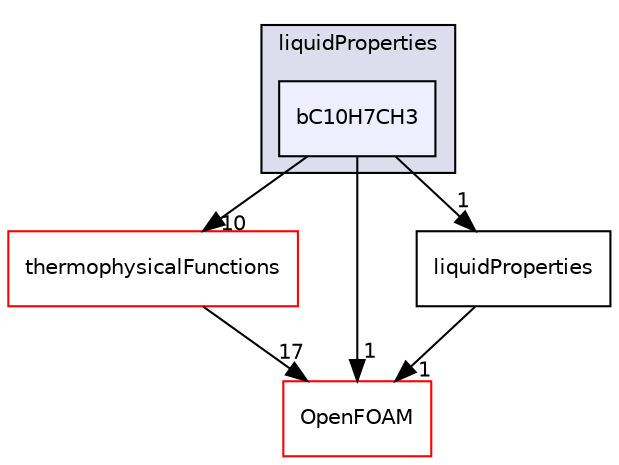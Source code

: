 digraph "src/thermophysicalModels/thermophysicalProperties/liquidProperties/bC10H7CH3" {
  bgcolor=transparent;
  compound=true
  node [ fontsize="10", fontname="Helvetica"];
  edge [ labelfontsize="10", labelfontname="Helvetica"];
  subgraph clusterdir_11d21976779a4654a263863a59c4e24a {
    graph [ bgcolor="#ddddee", pencolor="black", label="liquidProperties" fontname="Helvetica", fontsize="10", URL="dir_11d21976779a4654a263863a59c4e24a.html"]
  dir_06fd51f50d3ec224e4dc1105a0f85771 [shape=box, label="bC10H7CH3", style="filled", fillcolor="#eeeeff", pencolor="black", URL="dir_06fd51f50d3ec224e4dc1105a0f85771.html"];
  }
  dir_27325e2ddd74e88cbda26832a28f3aa6 [shape=box label="thermophysicalFunctions" color="red" URL="dir_27325e2ddd74e88cbda26832a28f3aa6.html"];
  dir_c5473ff19b20e6ec4dfe5c310b3778a8 [shape=box label="OpenFOAM" color="red" URL="dir_c5473ff19b20e6ec4dfe5c310b3778a8.html"];
  dir_fe7f8d8b1c2d5f5a435c66a0203ba76a [shape=box label="liquidProperties" URL="dir_fe7f8d8b1c2d5f5a435c66a0203ba76a.html"];
  dir_27325e2ddd74e88cbda26832a28f3aa6->dir_c5473ff19b20e6ec4dfe5c310b3778a8 [headlabel="17", labeldistance=1.5 headhref="dir_003924_002151.html"];
  dir_06fd51f50d3ec224e4dc1105a0f85771->dir_27325e2ddd74e88cbda26832a28f3aa6 [headlabel="10", labeldistance=1.5 headhref="dir_003888_003924.html"];
  dir_06fd51f50d3ec224e4dc1105a0f85771->dir_c5473ff19b20e6ec4dfe5c310b3778a8 [headlabel="1", labeldistance=1.5 headhref="dir_003888_002151.html"];
  dir_06fd51f50d3ec224e4dc1105a0f85771->dir_fe7f8d8b1c2d5f5a435c66a0203ba76a [headlabel="1", labeldistance=1.5 headhref="dir_003888_003914.html"];
  dir_fe7f8d8b1c2d5f5a435c66a0203ba76a->dir_c5473ff19b20e6ec4dfe5c310b3778a8 [headlabel="1", labeldistance=1.5 headhref="dir_003914_002151.html"];
}
